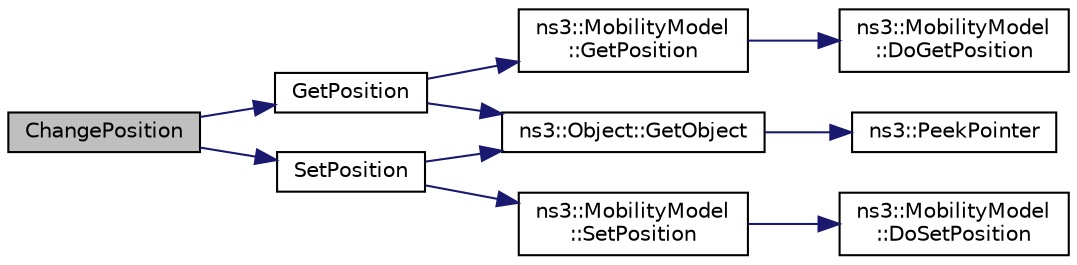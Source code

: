 digraph "ChangePosition"
{
  edge [fontname="Helvetica",fontsize="10",labelfontname="Helvetica",labelfontsize="10"];
  node [fontname="Helvetica",fontsize="10",shape=record];
  rankdir="LR";
  Node1 [label="ChangePosition",height=0.2,width=0.4,color="black", fillcolor="grey75", style="filled", fontcolor="black"];
  Node1 -> Node2 [color="midnightblue",fontsize="10",style="solid"];
  Node2 [label="GetPosition",height=0.2,width=0.4,color="black", fillcolor="white", style="filled",URL="$d5/d9b/lena-cqi-threshold_8cc.html#acebf763e1a0478cec225f9547941ae54"];
  Node2 -> Node3 [color="midnightblue",fontsize="10",style="solid"];
  Node3 [label="ns3::Object::GetObject",height=0.2,width=0.4,color="black", fillcolor="white", style="filled",URL="$d9/d77/classns3_1_1Object.html#a13e18c00017096c8381eb651d5bd0783"];
  Node3 -> Node4 [color="midnightblue",fontsize="10",style="solid"];
  Node4 [label="ns3::PeekPointer",height=0.2,width=0.4,color="black", fillcolor="white", style="filled",URL="$d7/d2e/namespacens3.html#af2a7557fe9afdd98d8f6f8f6e412cf5a"];
  Node2 -> Node5 [color="midnightblue",fontsize="10",style="solid"];
  Node5 [label="ns3::MobilityModel\l::GetPosition",height=0.2,width=0.4,color="black", fillcolor="white", style="filled",URL="$d4/dc5/classns3_1_1MobilityModel.html#aba838f06ec5bbb2d193d94b8c0e4abb4"];
  Node5 -> Node6 [color="midnightblue",fontsize="10",style="solid"];
  Node6 [label="ns3::MobilityModel\l::DoGetPosition",height=0.2,width=0.4,color="black", fillcolor="white", style="filled",URL="$d4/dc5/classns3_1_1MobilityModel.html#a518f70bd8cb78d0031f9a26572434c34"];
  Node1 -> Node7 [color="midnightblue",fontsize="10",style="solid"];
  Node7 [label="SetPosition",height=0.2,width=0.4,color="black", fillcolor="white", style="filled",URL="$d5/d9b/lena-cqi-threshold_8cc.html#aac02abe91b3e5592e31bc0f7d844bf4d"];
  Node7 -> Node3 [color="midnightblue",fontsize="10",style="solid"];
  Node7 -> Node8 [color="midnightblue",fontsize="10",style="solid"];
  Node8 [label="ns3::MobilityModel\l::SetPosition",height=0.2,width=0.4,color="black", fillcolor="white", style="filled",URL="$d4/dc5/classns3_1_1MobilityModel.html#ac584b3d5a309709d2f13ed6ada1e7640"];
  Node8 -> Node9 [color="midnightblue",fontsize="10",style="solid"];
  Node9 [label="ns3::MobilityModel\l::DoSetPosition",height=0.2,width=0.4,color="black", fillcolor="white", style="filled",URL="$d4/dc5/classns3_1_1MobilityModel.html#aa2f52cd86754da71ac649413c049785e"];
}
